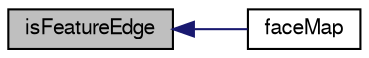 digraph "isFeatureEdge"
{
  bgcolor="transparent";
  edge [fontname="FreeSans",fontsize="10",labelfontname="FreeSans",labelfontsize="10"];
  node [fontname="FreeSans",fontsize="10",shape=record];
  rankdir="LR";
  Node92 [label="isFeatureEdge",height=0.2,width=0.4,color="black", fillcolor="grey75", style="filled", fontcolor="black"];
  Node92 -> Node93 [dir="back",color="midnightblue",fontsize="10",style="solid",fontname="FreeSans"];
  Node93 [label="faceMap",height=0.2,width=0.4,color="black",URL="$a24978.html#a5fba4fc849474bc2b292dec8a1d630dc",tooltip="New to old faceMap. Guaranteed to be shrunk. "];
}
